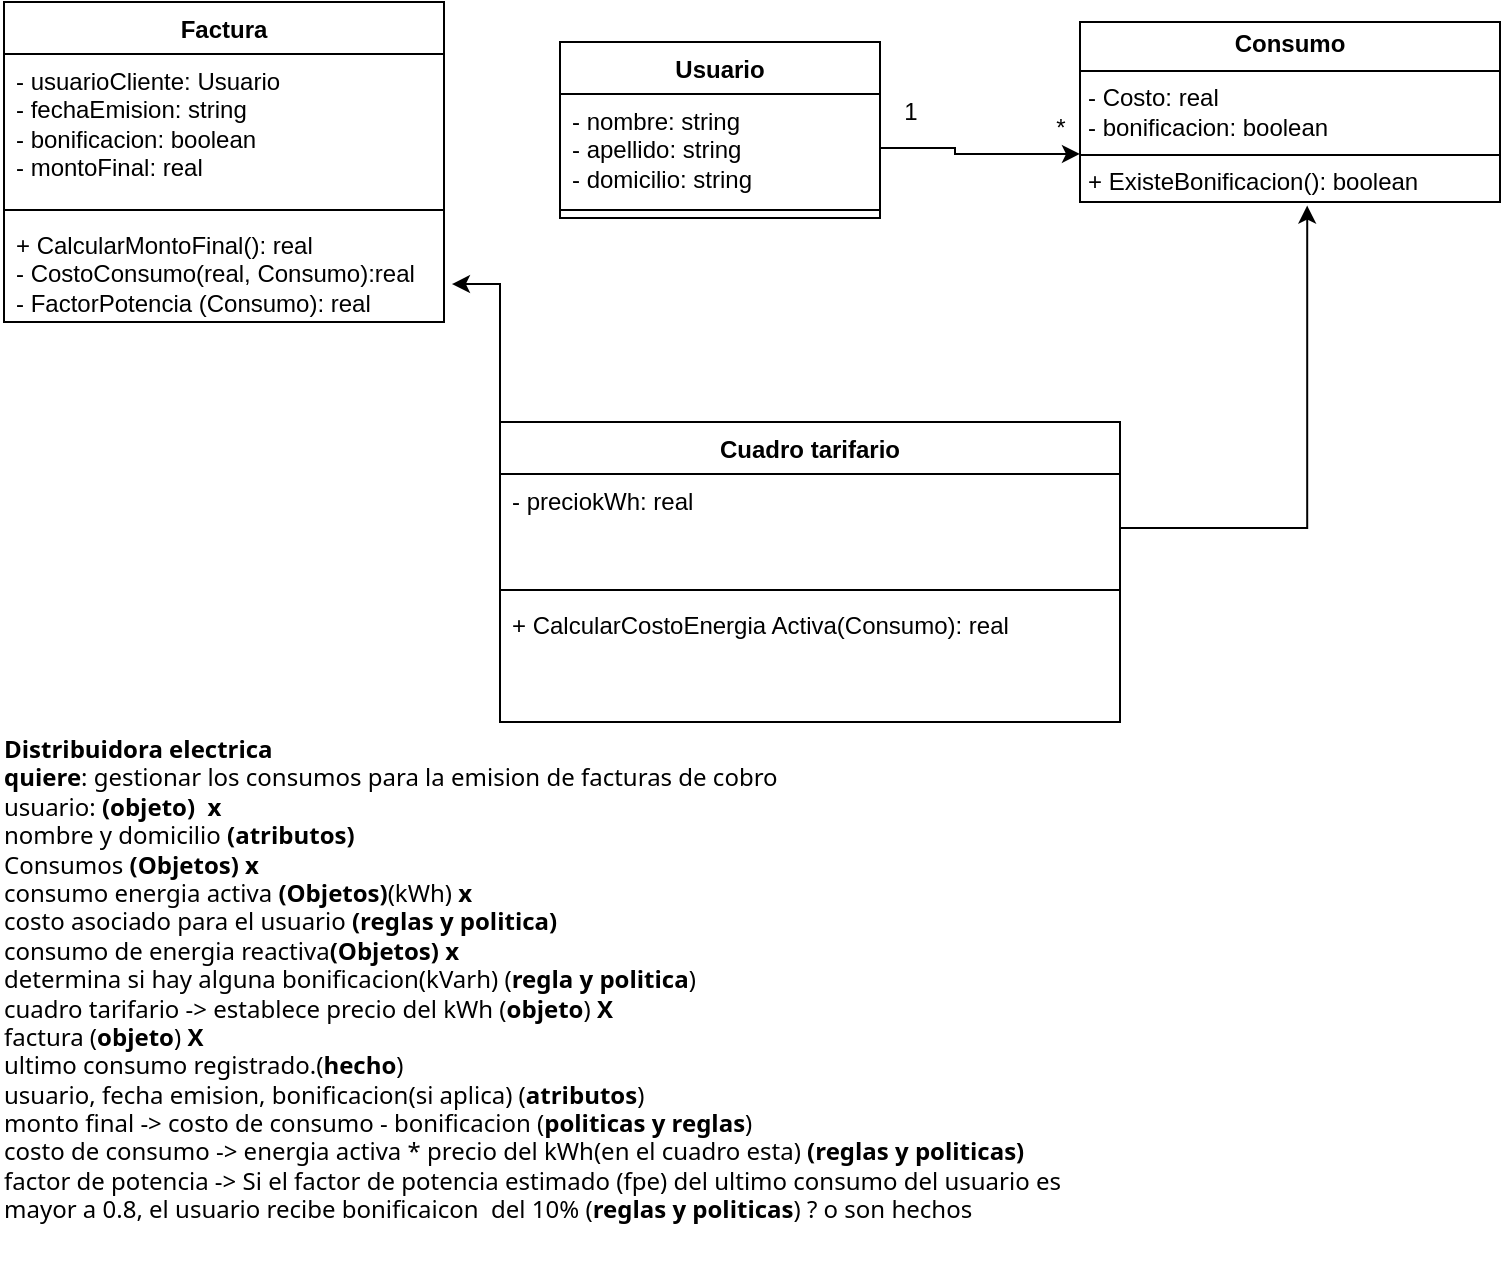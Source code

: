 <mxfile version="28.1.2">
  <diagram name="Página-1" id="2tuFkQc0uMrUByzu519v">
    <mxGraphModel dx="1388" dy="744" grid="1" gridSize="10" guides="1" tooltips="1" connect="1" arrows="1" fold="1" page="1" pageScale="1" pageWidth="583" pageHeight="413" math="0" shadow="0">
      <root>
        <mxCell id="0" />
        <mxCell id="1" parent="0" />
        <mxCell id="iy1ZKQfN_8nTGJNaE4l1-1" value="Usuario" style="swimlane;fontStyle=1;align=center;verticalAlign=top;childLayout=stackLayout;horizontal=1;startSize=26;horizontalStack=0;resizeParent=1;resizeParentMax=0;resizeLast=0;collapsible=1;marginBottom=0;whiteSpace=wrap;html=1;" parent="1" vertex="1">
          <mxGeometry x="350" y="30" width="160" height="88" as="geometry" />
        </mxCell>
        <mxCell id="iy1ZKQfN_8nTGJNaE4l1-2" value="- nombre: string&lt;div&gt;- apellido: string&lt;/div&gt;&lt;div&gt;- domicilio: string&lt;/div&gt;" style="text;strokeColor=none;fillColor=none;align=left;verticalAlign=top;spacingLeft=4;spacingRight=4;overflow=hidden;rotatable=0;points=[[0,0.5],[1,0.5]];portConstraint=eastwest;whiteSpace=wrap;html=1;" parent="iy1ZKQfN_8nTGJNaE4l1-1" vertex="1">
          <mxGeometry y="26" width="160" height="54" as="geometry" />
        </mxCell>
        <mxCell id="iy1ZKQfN_8nTGJNaE4l1-3" value="" style="line;strokeWidth=1;fillColor=none;align=left;verticalAlign=middle;spacingTop=-1;spacingLeft=3;spacingRight=3;rotatable=0;labelPosition=right;points=[];portConstraint=eastwest;strokeColor=inherit;" parent="iy1ZKQfN_8nTGJNaE4l1-1" vertex="1">
          <mxGeometry y="80" width="160" height="8" as="geometry" />
        </mxCell>
        <mxCell id="iy1ZKQfN_8nTGJNaE4l1-6" value="&lt;div class=&quot;textBoxCore textArea ghostText&quot; style=&quot;color: rgb(0, 0, 0); font-family: Aptos, &amp;quot;Segoe UI&amp;quot;, &amp;quot;Helvetica Neue&amp;quot;, sans-serif;&quot; data-prevent-drag=&quot;false&quot;&gt;&lt;div style=&quot;&quot; class=&quot;DraftEditor-root&quot;&gt;&lt;div style=&quot;&quot; class=&quot;DraftEditor-editorContainer&quot;&gt;&lt;div aria-describedby=&quot;Canvas.Entity.PlainText.A11yText-T-F-F-F&quot; aria-label=&quot;Texto. Seleccionado.&quot; aria-multiline=&quot;true&quot; class=&quot;public-DraftEditor-content&quot; spellcheck=&quot;false&quot; style=&quot;outline: none; user-select: text; white-space: pre-wrap; overflow-wrap: break-word;&quot;&gt;&lt;div style=&quot;&quot; data-contents=&quot;true&quot;&gt;&lt;div style=&quot;font-weight: 400;&quot; class=&quot;&quot; data-block=&quot;true&quot; data-editor=&quot;eqrkm&quot; data-offset-key=&quot;1sr3f-0-0&quot;&gt;&lt;div data-offset-key=&quot;1sr3f-0-0&quot; class=&quot;public-DraftStyleDefault-block public-DraftStyleDefault-ltr&quot;&gt;&lt;span data-offset-key=&quot;1sr3f-0-0&quot; style=&quot;font-weight: 700;&quot;&gt;&lt;span data-text=&quot;true&quot;&gt;Distribuidora electrica&lt;/span&gt;&lt;/span&gt;&lt;/div&gt;&lt;/div&gt;&lt;div style=&quot;font-weight: 400;&quot; class=&quot;&quot; data-block=&quot;true&quot; data-editor=&quot;eqrkm&quot; data-offset-key=&quot;da6me-0-0&quot;&gt;&lt;div data-offset-key=&quot;da6me-0-0&quot; class=&quot;public-DraftStyleDefault-block public-DraftStyleDefault-ltr&quot;&gt;&lt;span data-offset-key=&quot;da6me-0-0&quot; style=&quot;font-weight: 700;&quot;&gt;&lt;span data-text=&quot;true&quot;&gt;quiere&lt;/span&gt;&lt;/span&gt;&lt;span data-offset-key=&quot;da6me-0-1&quot;&gt;&lt;span data-text=&quot;true&quot;&gt;: gestionar los consumos para la emision de facturas de cobro&lt;/span&gt;&lt;/span&gt;&lt;/div&gt;&lt;/div&gt;&lt;div style=&quot;font-weight: 400;&quot; class=&quot;&quot; data-block=&quot;true&quot; data-editor=&quot;eqrkm&quot; data-offset-key=&quot;erahc-0-0&quot;&gt;&lt;div data-offset-key=&quot;erahc-0-0&quot; class=&quot;public-DraftStyleDefault-block public-DraftStyleDefault-ltr&quot;&gt;&lt;span data-offset-key=&quot;erahc-0-0&quot;&gt;&lt;span data-text=&quot;true&quot;&gt;usuario: &lt;/span&gt;&lt;/span&gt;&lt;span data-offset-key=&quot;erahc-0-1&quot; style=&quot;font-weight: 700;&quot;&gt;&lt;span data-text=&quot;true&quot;&gt;(objeto)  x&lt;/span&gt;&lt;/span&gt;&lt;/div&gt;&lt;/div&gt;&lt;div style=&quot;font-weight: 400;&quot; class=&quot;&quot; data-block=&quot;true&quot; data-editor=&quot;eqrkm&quot; data-offset-key=&quot;8joq5-0-0&quot;&gt;&lt;div data-offset-key=&quot;8joq5-0-0&quot; class=&quot;public-DraftStyleDefault-block public-DraftStyleDefault-ltr&quot;&gt;&lt;span data-offset-key=&quot;8joq5-0-0&quot;&gt;&lt;span data-text=&quot;true&quot;&gt;nombre y domicilio &lt;/span&gt;&lt;/span&gt;&lt;span data-offset-key=&quot;8joq5-0-1&quot; style=&quot;font-weight: 700;&quot;&gt;&lt;span data-text=&quot;true&quot;&gt;(atributos)&lt;/span&gt;&lt;/span&gt;&lt;/div&gt;&lt;/div&gt;&lt;div style=&quot;font-weight: 400;&quot; class=&quot;&quot; data-block=&quot;true&quot; data-editor=&quot;eqrkm&quot; data-offset-key=&quot;4npva-0-0&quot;&gt;&lt;div data-offset-key=&quot;4npva-0-0&quot; class=&quot;public-DraftStyleDefault-block public-DraftStyleDefault-ltr&quot;&gt;&lt;span data-offset-key=&quot;4npva-0-0&quot;&gt;&lt;span data-text=&quot;true&quot;&gt;Consumos &lt;/span&gt;&lt;/span&gt;&lt;span data-offset-key=&quot;4npva-0-1&quot; style=&quot;font-weight: 700;&quot;&gt;&lt;span data-text=&quot;true&quot;&gt;(Objetos) x&lt;/span&gt;&lt;/span&gt;&lt;/div&gt;&lt;/div&gt;&lt;div style=&quot;&quot; class=&quot;&quot; data-block=&quot;true&quot; data-editor=&quot;eqrkm&quot; data-offset-key=&quot;ed2ni-0-0&quot;&gt;&lt;div style=&quot;&quot; data-offset-key=&quot;ed2ni-0-0&quot; class=&quot;public-DraftStyleDefault-block public-DraftStyleDefault-ltr&quot;&gt;&lt;span style=&quot;font-weight: 400;&quot; data-offset-key=&quot;ed2ni-0-0&quot;&gt;&lt;span data-text=&quot;true&quot;&gt;consumo energia activa &lt;/span&gt;&lt;/span&gt;&lt;span style=&quot;font-weight: 700; background-color: transparent;&quot;&gt;(Objetos)&lt;/span&gt;&lt;span style=&quot;background-color: transparent;&quot;&gt;(kWh) &lt;b&gt;x&lt;/b&gt;&lt;/span&gt;&lt;/div&gt;&lt;/div&gt;&lt;div style=&quot;font-weight: 400;&quot; class=&quot;&quot; data-block=&quot;true&quot; data-editor=&quot;eqrkm&quot; data-offset-key=&quot;69d5r-0-0&quot;&gt;&lt;div data-offset-key=&quot;69d5r-0-0&quot; class=&quot;public-DraftStyleDefault-block public-DraftStyleDefault-ltr&quot;&gt;&lt;span data-offset-key=&quot;69d5r-0-0&quot;&gt;&lt;span data-text=&quot;true&quot;&gt;costo asociado para el usuario &lt;/span&gt;&lt;/span&gt;&lt;span data-offset-key=&quot;69d5r-0-1&quot; style=&quot;font-weight: 700;&quot;&gt;&lt;span data-text=&quot;true&quot;&gt;(reglas y politica)&lt;/span&gt;&lt;/span&gt;&lt;/div&gt;&lt;/div&gt;&lt;div style=&quot;font-weight: 400;&quot; class=&quot;&quot; data-block=&quot;true&quot; data-editor=&quot;eqrkm&quot; data-offset-key=&quot;75mv1-0-0&quot;&gt;&lt;div data-offset-key=&quot;75mv1-0-0&quot; class=&quot;public-DraftStyleDefault-block public-DraftStyleDefault-ltr&quot;&gt;&lt;span data-offset-key=&quot;75mv1-0-0&quot;&gt;&lt;span data-text=&quot;true&quot;&gt;consumo de energia reactiva&lt;/span&gt;&lt;/span&gt;&lt;span style=&quot;font-weight: 700; background-color: transparent;&quot;&gt;(Objetos) x&lt;/span&gt;&lt;/div&gt;&lt;/div&gt;&lt;div style=&quot;font-weight: 400;&quot; class=&quot;&quot; data-block=&quot;true&quot; data-editor=&quot;eqrkm&quot; data-offset-key=&quot;97k37-0-0&quot;&gt;&lt;div data-offset-key=&quot;97k37-0-0&quot; class=&quot;public-DraftStyleDefault-block public-DraftStyleDefault-ltr&quot;&gt;&lt;span data-offset-key=&quot;97k37-0-0&quot;&gt;&lt;span data-text=&quot;true&quot;&gt;determina si hay alguna bonificacion(kVarh) (&lt;/span&gt;&lt;/span&gt;&lt;span data-offset-key=&quot;97k37-0-1&quot; style=&quot;font-weight: 700;&quot;&gt;&lt;span data-text=&quot;true&quot;&gt;regla y politica&lt;/span&gt;&lt;/span&gt;&lt;span data-offset-key=&quot;97k37-0-2&quot;&gt;&lt;span data-text=&quot;true&quot;&gt;)&lt;/span&gt;&lt;/span&gt;&lt;/div&gt;&lt;/div&gt;&lt;div style=&quot;&quot; class=&quot;&quot; data-block=&quot;true&quot; data-editor=&quot;eqrkm&quot; data-offset-key=&quot;796tn-0-0&quot;&gt;&lt;div style=&quot;&quot; data-offset-key=&quot;796tn-0-0&quot; class=&quot;public-DraftStyleDefault-block public-DraftStyleDefault-ltr&quot;&gt;&lt;span style=&quot;font-weight: 400;&quot; data-offset-key=&quot;796tn-0-0&quot;&gt;&lt;span data-text=&quot;true&quot;&gt;cuadro tarifario -&amp;gt; establece precio del kWh (&lt;/span&gt;&lt;/span&gt;&lt;span data-offset-key=&quot;796tn-0-1&quot; style=&quot;font-weight: 700;&quot;&gt;&lt;span data-text=&quot;true&quot;&gt;objeto&lt;/span&gt;&lt;/span&gt;&lt;span style=&quot;&quot; data-offset-key=&quot;796tn-0-2&quot;&gt;&lt;span style=&quot;&quot; data-text=&quot;true&quot;&gt;) &lt;b&gt;X&lt;/b&gt;&lt;/span&gt;&lt;/span&gt;&lt;/div&gt;&lt;/div&gt;&lt;div style=&quot;&quot; class=&quot;&quot; data-block=&quot;true&quot; data-editor=&quot;eqrkm&quot; data-offset-key=&quot;dblc4-0-0&quot;&gt;&lt;div style=&quot;&quot; data-offset-key=&quot;dblc4-0-0&quot; class=&quot;public-DraftStyleDefault-block public-DraftStyleDefault-ltr&quot;&gt;&lt;span style=&quot;font-weight: 400;&quot; data-offset-key=&quot;dblc4-0-0&quot;&gt;&lt;span data-text=&quot;true&quot;&gt;factura (&lt;/span&gt;&lt;/span&gt;&lt;span data-offset-key=&quot;dblc4-0-1&quot; style=&quot;font-weight: 700;&quot;&gt;&lt;span data-text=&quot;true&quot;&gt;objeto&lt;/span&gt;&lt;/span&gt;&lt;span style=&quot;&quot; data-offset-key=&quot;dblc4-0-2&quot;&gt;&lt;span style=&quot;&quot; data-text=&quot;true&quot;&gt;) &lt;b&gt;X&lt;/b&gt;&lt;/span&gt;&lt;/span&gt;&lt;/div&gt;&lt;/div&gt;&lt;div style=&quot;font-weight: 400;&quot; class=&quot;&quot; data-block=&quot;true&quot; data-editor=&quot;eqrkm&quot; data-offset-key=&quot;cpfg2-0-0&quot;&gt;&lt;div data-offset-key=&quot;cpfg2-0-0&quot; class=&quot;public-DraftStyleDefault-block public-DraftStyleDefault-ltr&quot;&gt;&lt;span data-offset-key=&quot;cpfg2-0-0&quot;&gt;&lt;span data-text=&quot;true&quot;&gt;ultimo consumo registrado.(&lt;/span&gt;&lt;/span&gt;&lt;span data-offset-key=&quot;cpfg2-0-1&quot; style=&quot;font-weight: 700;&quot;&gt;&lt;span data-text=&quot;true&quot;&gt;hecho&lt;/span&gt;&lt;/span&gt;&lt;span data-offset-key=&quot;cpfg2-0-2&quot;&gt;&lt;span data-text=&quot;true&quot;&gt;)&lt;/span&gt;&lt;/span&gt;&lt;/div&gt;&lt;/div&gt;&lt;div style=&quot;font-weight: 400;&quot; class=&quot;&quot; data-block=&quot;true&quot; data-editor=&quot;eqrkm&quot; data-offset-key=&quot;566g2-0-0&quot;&gt;&lt;div data-offset-key=&quot;566g2-0-0&quot; class=&quot;public-DraftStyleDefault-block public-DraftStyleDefault-ltr&quot;&gt;&lt;span data-offset-key=&quot;566g2-0-0&quot;&gt;&lt;span data-text=&quot;true&quot;&gt;usuario, fecha emision, bonificacion(si aplica) (&lt;/span&gt;&lt;/span&gt;&lt;span data-offset-key=&quot;566g2-0-1&quot; style=&quot;font-weight: 700;&quot;&gt;&lt;span data-text=&quot;true&quot;&gt;atributos&lt;/span&gt;&lt;/span&gt;&lt;span data-offset-key=&quot;566g2-0-2&quot;&gt;&lt;span data-text=&quot;true&quot;&gt;)&lt;/span&gt;&lt;/span&gt;&lt;/div&gt;&lt;/div&gt;&lt;div style=&quot;font-weight: 400;&quot; class=&quot;&quot; data-block=&quot;true&quot; data-editor=&quot;eqrkm&quot; data-offset-key=&quot;9nvo4-0-0&quot;&gt;&lt;div data-offset-key=&quot;9nvo4-0-0&quot; class=&quot;public-DraftStyleDefault-block public-DraftStyleDefault-ltr&quot;&gt;&lt;span data-offset-key=&quot;9nvo4-0-0&quot;&gt;&lt;span data-text=&quot;true&quot;&gt;monto final -&amp;gt; costo de consumo - bonificacion (&lt;/span&gt;&lt;/span&gt;&lt;span data-offset-key=&quot;9nvo4-0-1&quot; style=&quot;font-weight: 700;&quot;&gt;&lt;span data-text=&quot;true&quot;&gt;politicas y reglas&lt;/span&gt;&lt;/span&gt;&lt;span data-offset-key=&quot;9nvo4-0-2&quot;&gt;&lt;span data-text=&quot;true&quot;&gt;)&lt;/span&gt;&lt;/span&gt;&lt;/div&gt;&lt;/div&gt;&lt;div style=&quot;font-weight: 400;&quot; class=&quot;&quot; data-block=&quot;true&quot; data-editor=&quot;eqrkm&quot; data-offset-key=&quot;7jhrj-0-0&quot;&gt;&lt;div data-offset-key=&quot;7jhrj-0-0&quot; class=&quot;public-DraftStyleDefault-block public-DraftStyleDefault-ltr&quot;&gt;&lt;span data-offset-key=&quot;7jhrj-0-0&quot;&gt;&lt;span data-text=&quot;true&quot;&gt;costo de consumo -&amp;gt; energia activa * precio del kWh(en el cuadro esta) &lt;/span&gt;&lt;/span&gt;&lt;span data-offset-key=&quot;7jhrj-0-1&quot; style=&quot;font-weight: 700;&quot;&gt;&lt;span data-text=&quot;true&quot;&gt;(reglas y politicas)&lt;/span&gt;&lt;/span&gt;&lt;/div&gt;&lt;/div&gt;&lt;div style=&quot;font-weight: 400;&quot; class=&quot;&quot; data-block=&quot;true&quot; data-editor=&quot;eqrkm&quot; data-offset-key=&quot;ebkj8-0-0&quot;&gt;&lt;div data-offset-key=&quot;ebkj8-0-0&quot; class=&quot;public-DraftStyleDefault-block public-DraftStyleDefault-ltr&quot;&gt;&lt;span data-offset-key=&quot;ebkj8-0-0&quot;&gt;&lt;span data-text=&quot;true&quot;&gt;factor de potencia -&amp;gt; Si el factor de potencia estimado (fpe) del ultimo consumo del usuario es mayor a 0.8, el usuario recibe bonificaicon  del 10% (&lt;/span&gt;&lt;/span&gt;&lt;span data-offset-key=&quot;ebkj8-0-1&quot; style=&quot;font-weight: 700;&quot;&gt;&lt;span data-text=&quot;true&quot;&gt;reglas y politicas&lt;/span&gt;&lt;/span&gt;&lt;span data-offset-key=&quot;ebkj8-0-2&quot;&gt;&lt;span data-text=&quot;true&quot;&gt;) ? o son hechos&lt;/span&gt;&lt;/span&gt;&lt;/div&gt;&lt;/div&gt;&lt;div style=&quot;font-weight: 400;&quot; class=&quot;&quot; data-block=&quot;true&quot; data-editor=&quot;eqrkm&quot; data-offset-key=&quot;6f1pb-0-0&quot;&gt;&lt;div data-offset-key=&quot;6f1pb-0-0&quot; class=&quot;public-DraftStyleDefault-block public-DraftStyleDefault-ltr&quot;&gt;&lt;span data-offset-key=&quot;6f1pb-0-0&quot;&gt;&lt;br data-text=&quot;true&quot;&gt;&lt;/span&gt;&lt;/div&gt;&lt;/div&gt;&lt;/div&gt;&lt;/div&gt;&lt;/div&gt;&lt;/div&gt;&lt;/div&gt;" style="text;whiteSpace=wrap;html=1;" parent="1" vertex="1">
          <mxGeometry x="70" y="370" width="560" height="280" as="geometry" />
        </mxCell>
        <mxCell id="iy1ZKQfN_8nTGJNaE4l1-11" value="Factura" style="swimlane;fontStyle=1;align=center;verticalAlign=top;childLayout=stackLayout;horizontal=1;startSize=26;horizontalStack=0;resizeParent=1;resizeParentMax=0;resizeLast=0;collapsible=1;marginBottom=0;whiteSpace=wrap;html=1;" parent="1" vertex="1">
          <mxGeometry x="72" y="10" width="220" height="160" as="geometry" />
        </mxCell>
        <mxCell id="iy1ZKQfN_8nTGJNaE4l1-12" value="- usuarioCliente: Usuario&lt;div&gt;- fechaEmision: string&lt;/div&gt;&lt;div&gt;- bonificacion: boolean&lt;br&gt;- montoFinal: real&lt;/div&gt;" style="text;strokeColor=none;fillColor=none;align=left;verticalAlign=top;spacingLeft=4;spacingRight=4;overflow=hidden;rotatable=0;points=[[0,0.5],[1,0.5]];portConstraint=eastwest;whiteSpace=wrap;html=1;" parent="iy1ZKQfN_8nTGJNaE4l1-11" vertex="1">
          <mxGeometry y="26" width="220" height="74" as="geometry" />
        </mxCell>
        <mxCell id="iy1ZKQfN_8nTGJNaE4l1-13" value="" style="line;strokeWidth=1;fillColor=none;align=left;verticalAlign=middle;spacingTop=-1;spacingLeft=3;spacingRight=3;rotatable=0;labelPosition=right;points=[];portConstraint=eastwest;strokeColor=inherit;" parent="iy1ZKQfN_8nTGJNaE4l1-11" vertex="1">
          <mxGeometry y="100" width="220" height="8" as="geometry" />
        </mxCell>
        <mxCell id="iy1ZKQfN_8nTGJNaE4l1-14" value="+ CalcularMontoFinal(): real&lt;br&gt;- CostoConsumo(real, Consumo):real&lt;div&gt;- FactorPotencia (Consumo): real&lt;/div&gt;" style="text;strokeColor=none;fillColor=none;align=left;verticalAlign=top;spacingLeft=4;spacingRight=4;overflow=hidden;rotatable=0;points=[[0,0.5],[1,0.5]];portConstraint=eastwest;whiteSpace=wrap;html=1;" parent="iy1ZKQfN_8nTGJNaE4l1-11" vertex="1">
          <mxGeometry y="108" width="220" height="52" as="geometry" />
        </mxCell>
        <mxCell id="iy1ZKQfN_8nTGJNaE4l1-15" value="Cuadro tarifario" style="swimlane;fontStyle=1;align=center;verticalAlign=top;childLayout=stackLayout;horizontal=1;startSize=26;horizontalStack=0;resizeParent=1;resizeParentMax=0;resizeLast=0;collapsible=1;marginBottom=0;whiteSpace=wrap;html=1;" parent="1" vertex="1">
          <mxGeometry x="320" y="220" width="310" height="150" as="geometry" />
        </mxCell>
        <mxCell id="iy1ZKQfN_8nTGJNaE4l1-16" value="- preciokWh: real" style="text;strokeColor=none;fillColor=none;align=left;verticalAlign=top;spacingLeft=4;spacingRight=4;overflow=hidden;rotatable=0;points=[[0,0.5],[1,0.5]];portConstraint=eastwest;whiteSpace=wrap;html=1;" parent="iy1ZKQfN_8nTGJNaE4l1-15" vertex="1">
          <mxGeometry y="26" width="310" height="54" as="geometry" />
        </mxCell>
        <mxCell id="iy1ZKQfN_8nTGJNaE4l1-17" value="" style="line;strokeWidth=1;fillColor=none;align=left;verticalAlign=middle;spacingTop=-1;spacingLeft=3;spacingRight=3;rotatable=0;labelPosition=right;points=[];portConstraint=eastwest;strokeColor=inherit;" parent="iy1ZKQfN_8nTGJNaE4l1-15" vertex="1">
          <mxGeometry y="80" width="310" height="8" as="geometry" />
        </mxCell>
        <mxCell id="iy1ZKQfN_8nTGJNaE4l1-18" value="+ CalcularCostoEnergia Activa(Consumo): real" style="text;strokeColor=none;fillColor=none;align=left;verticalAlign=top;spacingLeft=4;spacingRight=4;overflow=hidden;rotatable=0;points=[[0,0.5],[1,0.5]];portConstraint=eastwest;whiteSpace=wrap;html=1;" parent="iy1ZKQfN_8nTGJNaE4l1-15" vertex="1">
          <mxGeometry y="88" width="310" height="62" as="geometry" />
        </mxCell>
        <mxCell id="iy1ZKQfN_8nTGJNaE4l1-33" style="edgeStyle=orthogonalEdgeStyle;rounded=0;orthogonalLoop=1;jettySize=auto;html=1;exitX=0;exitY=0;exitDx=0;exitDy=0;entryX=1.018;entryY=0.635;entryDx=0;entryDy=0;entryPerimeter=0;" parent="1" source="iy1ZKQfN_8nTGJNaE4l1-15" target="iy1ZKQfN_8nTGJNaE4l1-14" edge="1">
          <mxGeometry relative="1" as="geometry" />
        </mxCell>
        <mxCell id="tiT6tlKLmQxZDMd-ewZG-1" value="&lt;p style=&quot;margin:0px;margin-top:4px;text-align:center;&quot;&gt;&lt;b&gt;Consumo&lt;/b&gt;&lt;/p&gt;&lt;hr size=&quot;1&quot; style=&quot;border-style:solid;&quot;&gt;&lt;p style=&quot;margin:0px;margin-left:4px;&quot;&gt;- Costo: real&lt;/p&gt;&lt;p style=&quot;margin:0px;margin-left:4px;&quot;&gt;- bonificacion: boolean&lt;/p&gt;&lt;hr size=&quot;1&quot; style=&quot;border-style:solid;&quot;&gt;&lt;p style=&quot;margin:0px;margin-left:4px;&quot;&gt;+ ExisteBonificacion(): boolean&lt;/p&gt;" style="verticalAlign=top;align=left;overflow=fill;html=1;whiteSpace=wrap;" vertex="1" parent="1">
          <mxGeometry x="610" y="20" width="210" height="90" as="geometry" />
        </mxCell>
        <mxCell id="tiT6tlKLmQxZDMd-ewZG-4" value="1" style="text;html=1;align=center;verticalAlign=middle;resizable=0;points=[];autosize=1;strokeColor=none;fillColor=none;" vertex="1" parent="1">
          <mxGeometry x="510" y="50" width="30" height="30" as="geometry" />
        </mxCell>
        <mxCell id="tiT6tlKLmQxZDMd-ewZG-5" value="*" style="text;html=1;align=center;verticalAlign=middle;resizable=0;points=[];autosize=1;strokeColor=none;fillColor=none;" vertex="1" parent="1">
          <mxGeometry x="585" y="58" width="30" height="30" as="geometry" />
        </mxCell>
        <mxCell id="tiT6tlKLmQxZDMd-ewZG-7" style="edgeStyle=orthogonalEdgeStyle;rounded=0;orthogonalLoop=1;jettySize=auto;html=1;exitX=1;exitY=0.5;exitDx=0;exitDy=0;entryX=0.833;entryY=0.933;entryDx=0;entryDy=0;entryPerimeter=0;" edge="1" parent="1" source="iy1ZKQfN_8nTGJNaE4l1-2" target="tiT6tlKLmQxZDMd-ewZG-5">
          <mxGeometry relative="1" as="geometry" />
        </mxCell>
        <mxCell id="tiT6tlKLmQxZDMd-ewZG-9" style="edgeStyle=orthogonalEdgeStyle;rounded=0;orthogonalLoop=1;jettySize=auto;html=1;exitX=1;exitY=0.5;exitDx=0;exitDy=0;entryX=0.541;entryY=1.02;entryDx=0;entryDy=0;entryPerimeter=0;" edge="1" parent="1" source="iy1ZKQfN_8nTGJNaE4l1-16" target="tiT6tlKLmQxZDMd-ewZG-1">
          <mxGeometry relative="1" as="geometry" />
        </mxCell>
      </root>
    </mxGraphModel>
  </diagram>
</mxfile>
